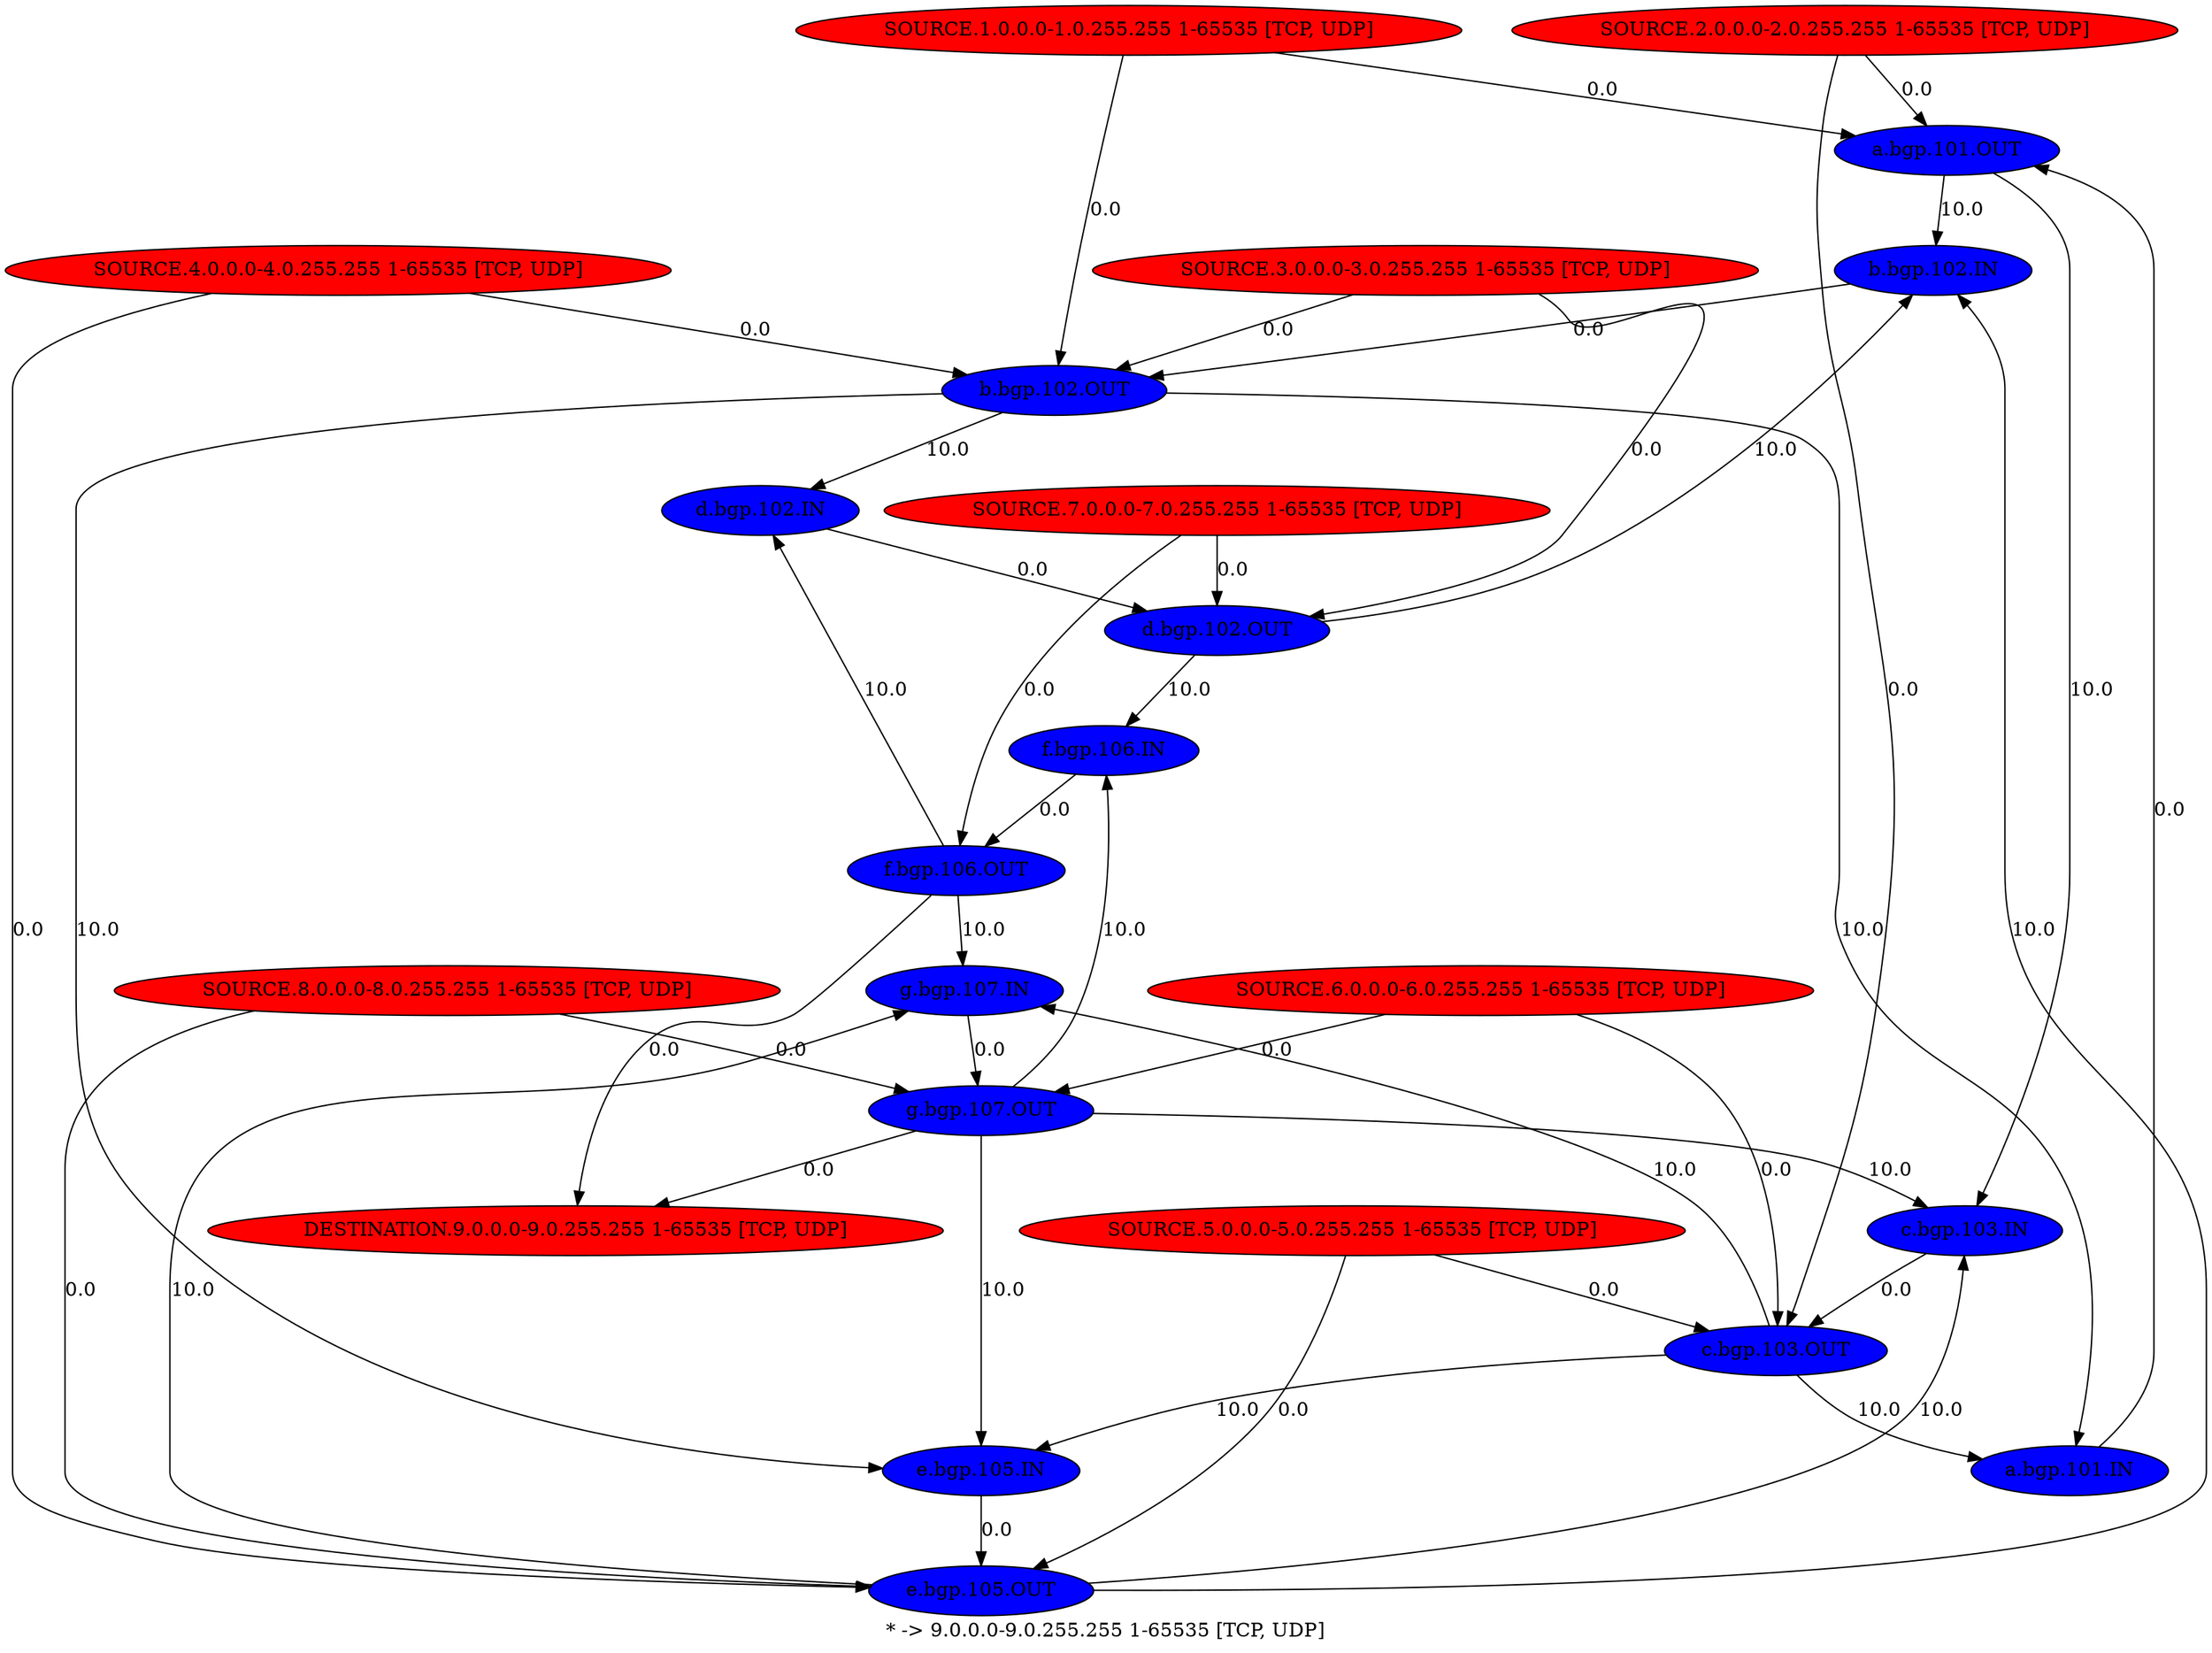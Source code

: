 digraph {
	"a.bgp.101.OUT" -> "b.bgp.102.IN" [label="10.0"]
	"a.bgp.101.OUT" -> "c.bgp.103.IN" [label="10.0"]
	"b.bgp.102.OUT" -> "a.bgp.101.IN" [label="10.0"]
	"b.bgp.102.OUT" -> "d.bgp.102.IN" [label="10.0"]
	"b.bgp.102.OUT" -> "e.bgp.105.IN" [label="10.0"]
	"c.bgp.103.OUT" -> "g.bgp.107.IN" [label="10.0"]
	"c.bgp.103.OUT" -> "a.bgp.101.IN" [label="10.0"]
	"c.bgp.103.OUT" -> "e.bgp.105.IN" [label="10.0"]
	"d.bgp.102.OUT" -> "f.bgp.106.IN" [label="10.0"]
	"d.bgp.102.OUT" -> "b.bgp.102.IN" [label="10.0"]
	"e.bgp.105.OUT" -> "c.bgp.103.IN" [label="10.0"]
	"e.bgp.105.OUT" -> "g.bgp.107.IN" [label="10.0"]
	"e.bgp.105.OUT" -> "b.bgp.102.IN" [label="10.0"]
	"f.bgp.106.OUT" -> "d.bgp.102.IN" [label="10.0"]
	"f.bgp.106.OUT" -> "g.bgp.107.IN" [label="10.0"]
	"g.bgp.107.OUT" -> "f.bgp.106.IN" [label="10.0"]
	"g.bgp.107.OUT" -> "c.bgp.103.IN" [label="10.0"]
	"g.bgp.107.OUT" -> "e.bgp.105.IN" [label="10.0"]
	"a.bgp.101.IN" -> "a.bgp.101.OUT" [label="0.0"]
	"b.bgp.102.IN" -> "b.bgp.102.OUT" [label="0.0"]
	"c.bgp.103.IN" -> "c.bgp.103.OUT" [label="0.0"]
	"d.bgp.102.IN" -> "d.bgp.102.OUT" [label="0.0"]
	"e.bgp.105.IN" -> "e.bgp.105.OUT" [label="0.0"]
	"f.bgp.106.IN" -> "f.bgp.106.OUT" [label="0.0"]
	"g.bgp.107.IN" -> "g.bgp.107.OUT" [label="0.0"]
	"SOURCE.1.0.0.0-1.0.255.255 1-65535 [TCP, UDP]" -> "a.bgp.101.OUT" [label="0.0"]
	"SOURCE.1.0.0.0-1.0.255.255 1-65535 [TCP, UDP]" -> "b.bgp.102.OUT" [label="0.0"]
	"SOURCE.2.0.0.0-2.0.255.255 1-65535 [TCP, UDP]" -> "c.bgp.103.OUT" [label="0.0"]
	"SOURCE.2.0.0.0-2.0.255.255 1-65535 [TCP, UDP]" -> "a.bgp.101.OUT" [label="0.0"]
	"SOURCE.3.0.0.0-3.0.255.255 1-65535 [TCP, UDP]" -> "d.bgp.102.OUT" [label="0.0"]
	"SOURCE.3.0.0.0-3.0.255.255 1-65535 [TCP, UDP]" -> "b.bgp.102.OUT" [label="0.0"]
	"SOURCE.4.0.0.0-4.0.255.255 1-65535 [TCP, UDP]" -> "e.bgp.105.OUT" [label="0.0"]
	"SOURCE.4.0.0.0-4.0.255.255 1-65535 [TCP, UDP]" -> "b.bgp.102.OUT" [label="0.0"]
	"SOURCE.5.0.0.0-5.0.255.255 1-65535 [TCP, UDP]" -> "c.bgp.103.OUT" [label="0.0"]
	"SOURCE.5.0.0.0-5.0.255.255 1-65535 [TCP, UDP]" -> "e.bgp.105.OUT" [label="0.0"]
	"SOURCE.6.0.0.0-6.0.255.255 1-65535 [TCP, UDP]" -> "g.bgp.107.OUT" [label="0.0"]
	"g.bgp.107.OUT" -> "DESTINATION.9.0.0.0-9.0.255.255 1-65535 [TCP, UDP]" [label="0.0"]
	"SOURCE.6.0.0.0-6.0.255.255 1-65535 [TCP, UDP]" -> "c.bgp.103.OUT" [label="0.0"]
	"SOURCE.7.0.0.0-7.0.255.255 1-65535 [TCP, UDP]" -> "f.bgp.106.OUT" [label="0.0"]
	"f.bgp.106.OUT" -> "DESTINATION.9.0.0.0-9.0.255.255 1-65535 [TCP, UDP]" [label="0.0"]
	"SOURCE.7.0.0.0-7.0.255.255 1-65535 [TCP, UDP]" -> "d.bgp.102.OUT" [label="0.0"]
	"SOURCE.8.0.0.0-8.0.255.255 1-65535 [TCP, UDP]" -> "g.bgp.107.OUT" [label="0.0"]
	"SOURCE.8.0.0.0-8.0.255.255 1-65535 [TCP, UDP]" -> "e.bgp.105.OUT" [label="0.0"]
	"a.bgp.101.IN"[shape=oval, style=filled, fillcolor=blue]
	"a.bgp.101.OUT"[shape=oval, style=filled, fillcolor=blue]
	"b.bgp.102.IN"[shape=oval, style=filled, fillcolor=blue]
	"b.bgp.102.OUT"[shape=oval, style=filled, fillcolor=blue]
	"c.bgp.103.IN"[shape=oval, style=filled, fillcolor=blue]
	"c.bgp.103.OUT"[shape=oval, style=filled, fillcolor=blue]
	"d.bgp.102.IN"[shape=oval, style=filled, fillcolor=blue]
	"d.bgp.102.OUT"[shape=oval, style=filled, fillcolor=blue]
	"e.bgp.105.IN"[shape=oval, style=filled, fillcolor=blue]
	"e.bgp.105.OUT"[shape=oval, style=filled, fillcolor=blue]
	"f.bgp.106.IN"[shape=oval, style=filled, fillcolor=blue]
	"f.bgp.106.OUT"[shape=oval, style=filled, fillcolor=blue]
	"g.bgp.107.IN"[shape=oval, style=filled, fillcolor=blue]
	"g.bgp.107.OUT"[shape=oval, style=filled, fillcolor=blue]
	"SOURCE.1.0.0.0-1.0.255.255 1-65535 [TCP, UDP]"[shape=oval, style=filled, fillcolor=red]
	"SOURCE.2.0.0.0-2.0.255.255 1-65535 [TCP, UDP]"[shape=oval, style=filled, fillcolor=red]
	"SOURCE.3.0.0.0-3.0.255.255 1-65535 [TCP, UDP]"[shape=oval, style=filled, fillcolor=red]
	"SOURCE.4.0.0.0-4.0.255.255 1-65535 [TCP, UDP]"[shape=oval, style=filled, fillcolor=red]
	"SOURCE.5.0.0.0-5.0.255.255 1-65535 [TCP, UDP]"[shape=oval, style=filled, fillcolor=red]
	"SOURCE.6.0.0.0-6.0.255.255 1-65535 [TCP, UDP]"[shape=oval, style=filled, fillcolor=red]
	"SOURCE.7.0.0.0-7.0.255.255 1-65535 [TCP, UDP]"[shape=oval, style=filled, fillcolor=red]
	"SOURCE.8.0.0.0-8.0.255.255 1-65535 [TCP, UDP]"[shape=oval, style=filled, fillcolor=red]
	"DESTINATION.9.0.0.0-9.0.255.255 1-65535 [TCP, UDP]"[shape=oval, style=filled, fillcolor=red]
label="* -> 9.0.0.0-9.0.255.255 1-65535 [TCP, UDP]"
}